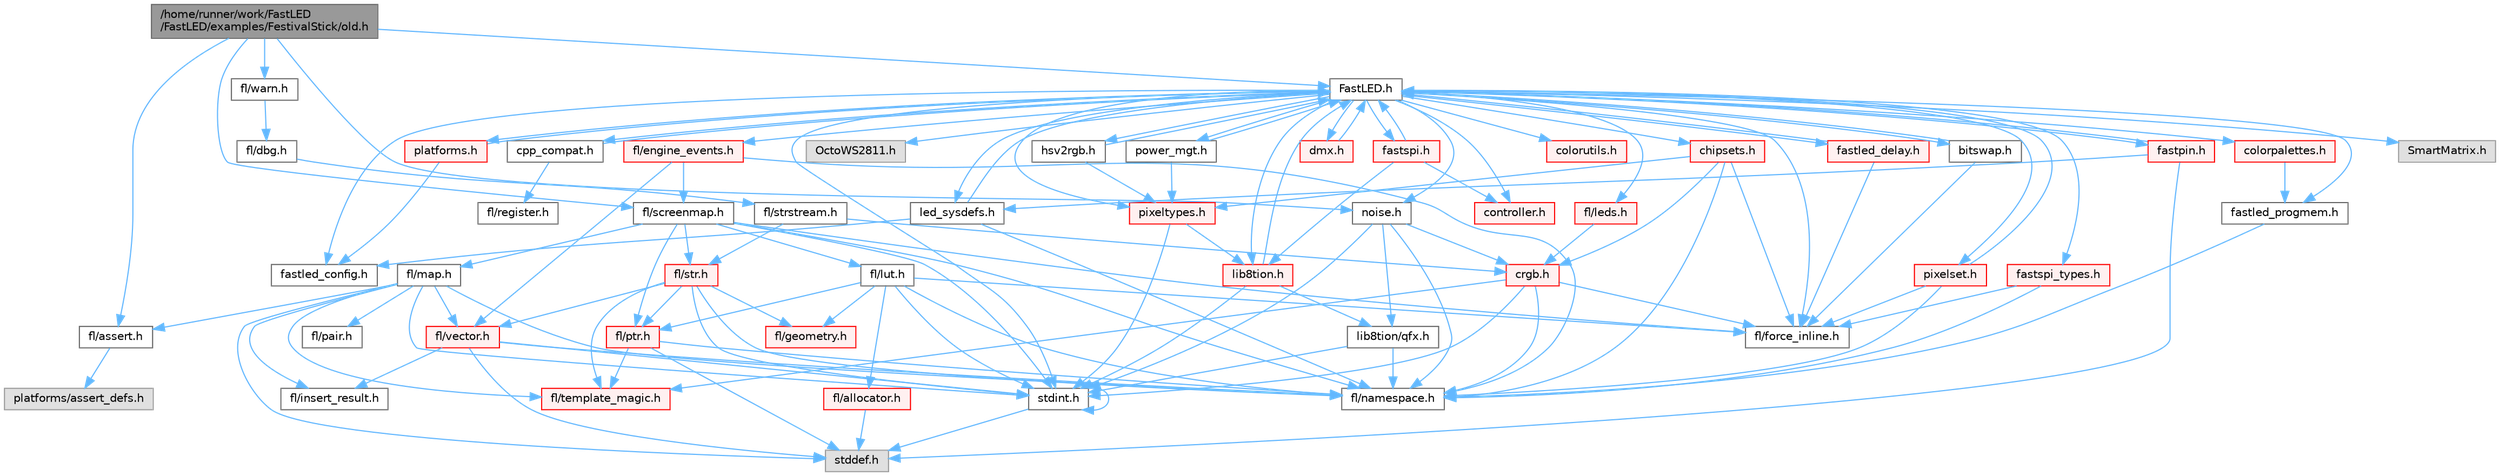 digraph "/home/runner/work/FastLED/FastLED/examples/FestivalStick/old.h"
{
 // INTERACTIVE_SVG=YES
 // LATEX_PDF_SIZE
  bgcolor="transparent";
  edge [fontname=Helvetica,fontsize=10,labelfontname=Helvetica,labelfontsize=10];
  node [fontname=Helvetica,fontsize=10,shape=box,height=0.2,width=0.4];
  Node1 [id="Node000001",label="/home/runner/work/FastLED\l/FastLED/examples/FestivalStick/old.h",height=0.2,width=0.4,color="gray40", fillcolor="grey60", style="filled", fontcolor="black",tooltip=" "];
  Node1 -> Node2 [id="edge1_Node000001_Node000002",color="steelblue1",style="solid",tooltip=" "];
  Node2 [id="Node000002",label="fl/assert.h",height=0.2,width=0.4,color="grey40", fillcolor="white", style="filled",URL="$dc/da7/assert_8h.html",tooltip=" "];
  Node2 -> Node3 [id="edge2_Node000002_Node000003",color="steelblue1",style="solid",tooltip=" "];
  Node3 [id="Node000003",label="platforms/assert_defs.h",height=0.2,width=0.4,color="grey60", fillcolor="#E0E0E0", style="filled",tooltip=" "];
  Node1 -> Node4 [id="edge3_Node000001_Node000004",color="steelblue1",style="solid",tooltip=" "];
  Node4 [id="Node000004",label="fl/screenmap.h",height=0.2,width=0.4,color="grey40", fillcolor="white", style="filled",URL="$d7/d97/screenmap_8h.html",tooltip=" "];
  Node4 -> Node5 [id="edge4_Node000004_Node000005",color="steelblue1",style="solid",tooltip=" "];
  Node5 [id="Node000005",label="stdint.h",height=0.2,width=0.4,color="grey40", fillcolor="white", style="filled",URL="$df/dd8/stdint_8h.html",tooltip=" "];
  Node5 -> Node6 [id="edge5_Node000005_Node000006",color="steelblue1",style="solid",tooltip=" "];
  Node6 [id="Node000006",label="stddef.h",height=0.2,width=0.4,color="grey60", fillcolor="#E0E0E0", style="filled",tooltip=" "];
  Node5 -> Node5 [id="edge6_Node000005_Node000005",color="steelblue1",style="solid",tooltip=" "];
  Node4 -> Node7 [id="edge7_Node000004_Node000007",color="steelblue1",style="solid",tooltip=" "];
  Node7 [id="Node000007",label="fl/force_inline.h",height=0.2,width=0.4,color="grey40", fillcolor="white", style="filled",URL="$d4/d64/force__inline_8h.html",tooltip=" "];
  Node4 -> Node8 [id="edge8_Node000004_Node000008",color="steelblue1",style="solid",tooltip=" "];
  Node8 [id="Node000008",label="fl/lut.h",height=0.2,width=0.4,color="grey40", fillcolor="white", style="filled",URL="$db/d54/lut_8h.html",tooltip=" "];
  Node8 -> Node9 [id="edge9_Node000008_Node000009",color="steelblue1",style="solid",tooltip=" "];
  Node9 [id="Node000009",label="fl/allocator.h",height=0.2,width=0.4,color="red", fillcolor="#FFF0F0", style="filled",URL="$da/da9/allocator_8h.html",tooltip=" "];
  Node9 -> Node6 [id="edge10_Node000009_Node000006",color="steelblue1",style="solid",tooltip=" "];
  Node8 -> Node7 [id="edge11_Node000008_Node000007",color="steelblue1",style="solid",tooltip=" "];
  Node8 -> Node19 [id="edge12_Node000008_Node000019",color="steelblue1",style="solid",tooltip=" "];
  Node19 [id="Node000019",label="fl/ptr.h",height=0.2,width=0.4,color="red", fillcolor="#FFF0F0", style="filled",URL="$dd/d98/ptr_8h.html",tooltip=" "];
  Node19 -> Node6 [id="edge13_Node000019_Node000006",color="steelblue1",style="solid",tooltip=" "];
  Node19 -> Node18 [id="edge14_Node000019_Node000018",color="steelblue1",style="solid",tooltip=" "];
  Node18 [id="Node000018",label="fl/namespace.h",height=0.2,width=0.4,color="grey40", fillcolor="white", style="filled",URL="$df/d2a/namespace_8h.html",tooltip="Implements the FastLED namespace macros."];
  Node19 -> Node23 [id="edge15_Node000019_Node000023",color="steelblue1",style="solid",tooltip=" "];
  Node23 [id="Node000023",label="fl/template_magic.h",height=0.2,width=0.4,color="red", fillcolor="#FFF0F0", style="filled",URL="$d8/d0c/template__magic_8h.html",tooltip=" "];
  Node8 -> Node5 [id="edge16_Node000008_Node000005",color="steelblue1",style="solid",tooltip=" "];
  Node8 -> Node13 [id="edge17_Node000008_Node000013",color="steelblue1",style="solid",tooltip=" "];
  Node13 [id="Node000013",label="fl/geometry.h",height=0.2,width=0.4,color="red", fillcolor="#FFF0F0", style="filled",URL="$d4/d67/geometry_8h.html",tooltip=" "];
  Node8 -> Node18 [id="edge18_Node000008_Node000018",color="steelblue1",style="solid",tooltip=" "];
  Node4 -> Node19 [id="edge19_Node000004_Node000019",color="steelblue1",style="solid",tooltip=" "];
  Node4 -> Node29 [id="edge20_Node000004_Node000029",color="steelblue1",style="solid",tooltip=" "];
  Node29 [id="Node000029",label="fl/map.h",height=0.2,width=0.4,color="grey40", fillcolor="white", style="filled",URL="$dc/db7/map_8h.html",tooltip=" "];
  Node29 -> Node6 [id="edge21_Node000029_Node000006",color="steelblue1",style="solid",tooltip=" "];
  Node29 -> Node5 [id="edge22_Node000029_Node000005",color="steelblue1",style="solid",tooltip=" "];
  Node29 -> Node2 [id="edge23_Node000029_Node000002",color="steelblue1",style="solid",tooltip=" "];
  Node29 -> Node27 [id="edge24_Node000029_Node000027",color="steelblue1",style="solid",tooltip=" "];
  Node27 [id="Node000027",label="fl/insert_result.h",height=0.2,width=0.4,color="grey40", fillcolor="white", style="filled",URL="$d1/d22/insert__result_8h.html",tooltip=" "];
  Node29 -> Node18 [id="edge25_Node000029_Node000018",color="steelblue1",style="solid",tooltip=" "];
  Node29 -> Node30 [id="edge26_Node000029_Node000030",color="steelblue1",style="solid",tooltip=" "];
  Node30 [id="Node000030",label="fl/pair.h",height=0.2,width=0.4,color="grey40", fillcolor="white", style="filled",URL="$d3/d41/pair_8h.html",tooltip=" "];
  Node29 -> Node23 [id="edge27_Node000029_Node000023",color="steelblue1",style="solid",tooltip=" "];
  Node29 -> Node25 [id="edge28_Node000029_Node000025",color="steelblue1",style="solid",tooltip=" "];
  Node25 [id="Node000025",label="fl/vector.h",height=0.2,width=0.4,color="red", fillcolor="#FFF0F0", style="filled",URL="$d6/d68/vector_8h.html",tooltip=" "];
  Node25 -> Node6 [id="edge29_Node000025_Node000006",color="steelblue1",style="solid",tooltip=" "];
  Node25 -> Node5 [id="edge30_Node000025_Node000005",color="steelblue1",style="solid",tooltip=" "];
  Node25 -> Node27 [id="edge31_Node000025_Node000027",color="steelblue1",style="solid",tooltip=" "];
  Node25 -> Node18 [id="edge32_Node000025_Node000018",color="steelblue1",style="solid",tooltip=" "];
  Node4 -> Node18 [id="edge33_Node000004_Node000018",color="steelblue1",style="solid",tooltip=" "];
  Node4 -> Node12 [id="edge34_Node000004_Node000012",color="steelblue1",style="solid",tooltip=" "];
  Node12 [id="Node000012",label="fl/str.h",height=0.2,width=0.4,color="red", fillcolor="#FFF0F0", style="filled",URL="$d1/d93/str_8h.html",tooltip=" "];
  Node12 -> Node5 [id="edge35_Node000012_Node000005",color="steelblue1",style="solid",tooltip=" "];
  Node12 -> Node13 [id="edge36_Node000012_Node000013",color="steelblue1",style="solid",tooltip=" "];
  Node12 -> Node18 [id="edge37_Node000012_Node000018",color="steelblue1",style="solid",tooltip=" "];
  Node12 -> Node19 [id="edge38_Node000012_Node000019",color="steelblue1",style="solid",tooltip=" "];
  Node12 -> Node23 [id="edge39_Node000012_Node000023",color="steelblue1",style="solid",tooltip=" "];
  Node12 -> Node25 [id="edge40_Node000012_Node000025",color="steelblue1",style="solid",tooltip=" "];
  Node1 -> Node31 [id="edge41_Node000001_Node000031",color="steelblue1",style="solid",tooltip=" "];
  Node31 [id="Node000031",label="fl/warn.h",height=0.2,width=0.4,color="grey40", fillcolor="white", style="filled",URL="$de/d77/warn_8h.html",tooltip=" "];
  Node31 -> Node32 [id="edge42_Node000031_Node000032",color="steelblue1",style="solid",tooltip=" "];
  Node32 [id="Node000032",label="fl/dbg.h",height=0.2,width=0.4,color="grey40", fillcolor="white", style="filled",URL="$d6/d01/dbg_8h.html",tooltip=" "];
  Node32 -> Node33 [id="edge43_Node000032_Node000033",color="steelblue1",style="solid",tooltip=" "];
  Node33 [id="Node000033",label="fl/strstream.h",height=0.2,width=0.4,color="grey40", fillcolor="white", style="filled",URL="$d8/d00/strstream_8h.html",tooltip=" "];
  Node33 -> Node34 [id="edge44_Node000033_Node000034",color="steelblue1",style="solid",tooltip=" "];
  Node34 [id="Node000034",label="crgb.h",height=0.2,width=0.4,color="red", fillcolor="#FFF0F0", style="filled",URL="$db/dd1/crgb_8h.html",tooltip="Defines the red, green, and blue (RGB) pixel struct."];
  Node34 -> Node5 [id="edge45_Node000034_Node000005",color="steelblue1",style="solid",tooltip=" "];
  Node34 -> Node18 [id="edge46_Node000034_Node000018",color="steelblue1",style="solid",tooltip=" "];
  Node34 -> Node7 [id="edge47_Node000034_Node000007",color="steelblue1",style="solid",tooltip=" "];
  Node34 -> Node23 [id="edge48_Node000034_Node000023",color="steelblue1",style="solid",tooltip=" "];
  Node33 -> Node12 [id="edge49_Node000033_Node000012",color="steelblue1",style="solid",tooltip=" "];
  Node1 -> Node38 [id="edge50_Node000001_Node000038",color="steelblue1",style="solid",tooltip=" "];
  Node38 [id="Node000038",label="noise.h",height=0.2,width=0.4,color="grey40", fillcolor="white", style="filled",URL="$d1/d31/noise_8h.html",tooltip="Functions to generate and fill arrays with noise."];
  Node38 -> Node5 [id="edge51_Node000038_Node000005",color="steelblue1",style="solid",tooltip=" "];
  Node38 -> Node34 [id="edge52_Node000038_Node000034",color="steelblue1",style="solid",tooltip=" "];
  Node38 -> Node18 [id="edge53_Node000038_Node000018",color="steelblue1",style="solid",tooltip=" "];
  Node38 -> Node39 [id="edge54_Node000038_Node000039",color="steelblue1",style="solid",tooltip=" "];
  Node39 [id="Node000039",label="lib8tion/qfx.h",height=0.2,width=0.4,color="grey40", fillcolor="white", style="filled",URL="$d2/d19/qfx_8h.html",tooltip=" "];
  Node39 -> Node5 [id="edge55_Node000039_Node000005",color="steelblue1",style="solid",tooltip=" "];
  Node39 -> Node18 [id="edge56_Node000039_Node000018",color="steelblue1",style="solid",tooltip=" "];
  Node1 -> Node40 [id="edge57_Node000001_Node000040",color="steelblue1",style="solid",tooltip=" "];
  Node40 [id="Node000040",label="FastLED.h",height=0.2,width=0.4,color="grey40", fillcolor="white", style="filled",URL="$db/d97/_fast_l_e_d_8h.html",tooltip="central include file for FastLED, defines the CFastLED class/object"];
  Node40 -> Node5 [id="edge58_Node000040_Node000005",color="steelblue1",style="solid",tooltip=" "];
  Node40 -> Node41 [id="edge59_Node000040_Node000041",color="steelblue1",style="solid",tooltip=" "];
  Node41 [id="Node000041",label="SmartMatrix.h",height=0.2,width=0.4,color="grey60", fillcolor="#E0E0E0", style="filled",tooltip=" "];
  Node40 -> Node42 [id="edge60_Node000040_Node000042",color="steelblue1",style="solid",tooltip=" "];
  Node42 [id="Node000042",label="OctoWS2811.h",height=0.2,width=0.4,color="grey60", fillcolor="#E0E0E0", style="filled",tooltip=" "];
  Node40 -> Node7 [id="edge61_Node000040_Node000007",color="steelblue1",style="solid",tooltip=" "];
  Node40 -> Node43 [id="edge62_Node000040_Node000043",color="steelblue1",style="solid",tooltip=" "];
  Node43 [id="Node000043",label="cpp_compat.h",height=0.2,width=0.4,color="grey40", fillcolor="white", style="filled",URL="$d9/d13/cpp__compat_8h.html",tooltip="Compatibility functions based on C++ version."];
  Node43 -> Node40 [id="edge63_Node000043_Node000040",color="steelblue1",style="solid",tooltip=" "];
  Node43 -> Node44 [id="edge64_Node000043_Node000044",color="steelblue1",style="solid",tooltip=" "];
  Node44 [id="Node000044",label="fl/register.h",height=0.2,width=0.4,color="grey40", fillcolor="white", style="filled",URL="$df/d80/register_8h.html",tooltip=" "];
  Node40 -> Node45 [id="edge65_Node000040_Node000045",color="steelblue1",style="solid",tooltip=" "];
  Node45 [id="Node000045",label="fastled_config.h",height=0.2,width=0.4,color="grey40", fillcolor="white", style="filled",URL="$d5/d11/fastled__config_8h.html",tooltip="Contains definitions that can be used to configure FastLED at compile time."];
  Node40 -> Node46 [id="edge66_Node000040_Node000046",color="steelblue1",style="solid",tooltip=" "];
  Node46 [id="Node000046",label="led_sysdefs.h",height=0.2,width=0.4,color="grey40", fillcolor="white", style="filled",URL="$d9/d3e/led__sysdefs_8h.html",tooltip="Determines which platform system definitions to include."];
  Node46 -> Node40 [id="edge67_Node000046_Node000040",color="steelblue1",style="solid",tooltip=" "];
  Node46 -> Node45 [id="edge68_Node000046_Node000045",color="steelblue1",style="solid",tooltip=" "];
  Node46 -> Node18 [id="edge69_Node000046_Node000018",color="steelblue1",style="solid",tooltip=" "];
  Node40 -> Node47 [id="edge70_Node000040_Node000047",color="steelblue1",style="solid",tooltip=" "];
  Node47 [id="Node000047",label="fastled_delay.h",height=0.2,width=0.4,color="red", fillcolor="#FFF0F0", style="filled",URL="$d0/da8/fastled__delay_8h.html",tooltip="Utility functions and classes for managing delay cycles."];
  Node47 -> Node40 [id="edge71_Node000047_Node000040",color="steelblue1",style="solid",tooltip=" "];
  Node47 -> Node7 [id="edge72_Node000047_Node000007",color="steelblue1",style="solid",tooltip=" "];
  Node40 -> Node49 [id="edge73_Node000040_Node000049",color="steelblue1",style="solid",tooltip=" "];
  Node49 [id="Node000049",label="bitswap.h",height=0.2,width=0.4,color="grey40", fillcolor="white", style="filled",URL="$de/ded/bitswap_8h.html",tooltip="Functions for doing a rotation of bits/bytes used by parallel output."];
  Node49 -> Node40 [id="edge74_Node000049_Node000040",color="steelblue1",style="solid",tooltip=" "];
  Node49 -> Node7 [id="edge75_Node000049_Node000007",color="steelblue1",style="solid",tooltip=" "];
  Node40 -> Node50 [id="edge76_Node000040_Node000050",color="steelblue1",style="solid",tooltip=" "];
  Node50 [id="Node000050",label="controller.h",height=0.2,width=0.4,color="red", fillcolor="#FFF0F0", style="filled",URL="$d2/dd9/controller_8h.html",tooltip="deprecated: base definitions used by led controllers for writing out led data"];
  Node40 -> Node74 [id="edge77_Node000040_Node000074",color="steelblue1",style="solid",tooltip=" "];
  Node74 [id="Node000074",label="fastpin.h",height=0.2,width=0.4,color="red", fillcolor="#FFF0F0", style="filled",URL="$db/d65/fastpin_8h.html",tooltip="Class base definitions for defining fast pin access."];
  Node74 -> Node40 [id="edge78_Node000074_Node000040",color="steelblue1",style="solid",tooltip=" "];
  Node74 -> Node46 [id="edge79_Node000074_Node000046",color="steelblue1",style="solid",tooltip=" "];
  Node74 -> Node6 [id="edge80_Node000074_Node000006",color="steelblue1",style="solid",tooltip=" "];
  Node40 -> Node75 [id="edge81_Node000040_Node000075",color="steelblue1",style="solid",tooltip=" "];
  Node75 [id="Node000075",label="fastspi_types.h",height=0.2,width=0.4,color="red", fillcolor="#FFF0F0", style="filled",URL="$d2/ddb/fastspi__types_8h.html",tooltip="Data types and constants used by SPI interfaces."];
  Node75 -> Node7 [id="edge82_Node000075_Node000007",color="steelblue1",style="solid",tooltip=" "];
  Node75 -> Node18 [id="edge83_Node000075_Node000018",color="steelblue1",style="solid",tooltip=" "];
  Node40 -> Node76 [id="edge84_Node000040_Node000076",color="steelblue1",style="solid",tooltip=" "];
  Node76 [id="Node000076",label="dmx.h",height=0.2,width=0.4,color="red", fillcolor="#FFF0F0", style="filled",URL="$d3/de1/dmx_8h.html",tooltip="Defines the DMX512-based LED controllers."];
  Node76 -> Node40 [id="edge85_Node000076_Node000040",color="steelblue1",style="solid",tooltip=" "];
  Node40 -> Node79 [id="edge86_Node000040_Node000079",color="steelblue1",style="solid",tooltip=" "];
  Node79 [id="Node000079",label="platforms.h",height=0.2,width=0.4,color="red", fillcolor="#FFF0F0", style="filled",URL="$da/dc9/platforms_8h.html",tooltip="Determines which platforms headers to include."];
  Node79 -> Node40 [id="edge87_Node000079_Node000040",color="steelblue1",style="solid",tooltip=" "];
  Node79 -> Node45 [id="edge88_Node000079_Node000045",color="steelblue1",style="solid",tooltip=" "];
  Node40 -> Node81 [id="edge89_Node000040_Node000081",color="steelblue1",style="solid",tooltip=" "];
  Node81 [id="Node000081",label="fastled_progmem.h",height=0.2,width=0.4,color="grey40", fillcolor="white", style="filled",URL="$df/dab/fastled__progmem_8h.html",tooltip="Wrapper definitions to allow seamless use of PROGMEM in environments that have it."];
  Node81 -> Node18 [id="edge90_Node000081_Node000018",color="steelblue1",style="solid",tooltip=" "];
  Node40 -> Node53 [id="edge91_Node000040_Node000053",color="steelblue1",style="solid",tooltip=" "];
  Node53 [id="Node000053",label="lib8tion.h",height=0.2,width=0.4,color="red", fillcolor="#FFF0F0", style="filled",URL="$df/da5/lib8tion_8h.html",tooltip="Fast, efficient 8-bit math functions specifically designed for high-performance LED programming."];
  Node53 -> Node40 [id="edge92_Node000053_Node000040",color="steelblue1",style="solid",tooltip=" "];
  Node53 -> Node5 [id="edge93_Node000053_Node000005",color="steelblue1",style="solid",tooltip=" "];
  Node53 -> Node39 [id="edge94_Node000053_Node000039",color="steelblue1",style="solid",tooltip=" "];
  Node40 -> Node52 [id="edge95_Node000040_Node000052",color="steelblue1",style="solid",tooltip=" "];
  Node52 [id="Node000052",label="pixeltypes.h",height=0.2,width=0.4,color="red", fillcolor="#FFF0F0", style="filled",URL="$d2/dba/pixeltypes_8h.html",tooltip="Includes defintions for RGB and HSV pixels."];
  Node52 -> Node5 [id="edge96_Node000052_Node000005",color="steelblue1",style="solid",tooltip=" "];
  Node52 -> Node53 [id="edge97_Node000052_Node000053",color="steelblue1",style="solid",tooltip=" "];
  Node40 -> Node82 [id="edge98_Node000040_Node000082",color="steelblue1",style="solid",tooltip=" "];
  Node82 [id="Node000082",label="hsv2rgb.h",height=0.2,width=0.4,color="grey40", fillcolor="white", style="filled",URL="$de/d9a/hsv2rgb_8h.html",tooltip="Functions to convert from the HSV colorspace to the RGB colorspace."];
  Node82 -> Node40 [id="edge99_Node000082_Node000040",color="steelblue1",style="solid",tooltip=" "];
  Node82 -> Node52 [id="edge100_Node000082_Node000052",color="steelblue1",style="solid",tooltip=" "];
  Node40 -> Node83 [id="edge101_Node000040_Node000083",color="steelblue1",style="solid",tooltip=" "];
  Node83 [id="Node000083",label="colorutils.h",height=0.2,width=0.4,color="red", fillcolor="#FFF0F0", style="filled",URL="$d1/dfb/colorutils_8h.html",tooltip=" "];
  Node40 -> Node88 [id="edge102_Node000040_Node000088",color="steelblue1",style="solid",tooltip=" "];
  Node88 [id="Node000088",label="pixelset.h",height=0.2,width=0.4,color="red", fillcolor="#FFF0F0", style="filled",URL="$d4/d46/pixelset_8h.html",tooltip="Declares classes for managing logical groups of LEDs."];
  Node88 -> Node7 [id="edge103_Node000088_Node000007",color="steelblue1",style="solid",tooltip=" "];
  Node88 -> Node18 [id="edge104_Node000088_Node000018",color="steelblue1",style="solid",tooltip=" "];
  Node88 -> Node40 [id="edge105_Node000088_Node000040",color="steelblue1",style="solid",tooltip=" "];
  Node40 -> Node89 [id="edge106_Node000040_Node000089",color="steelblue1",style="solid",tooltip=" "];
  Node89 [id="Node000089",label="colorpalettes.h",height=0.2,width=0.4,color="red", fillcolor="#FFF0F0", style="filled",URL="$dc/dcc/colorpalettes_8h.html",tooltip="Declarations for the predefined color palettes supplied by FastLED."];
  Node89 -> Node81 [id="edge107_Node000089_Node000081",color="steelblue1",style="solid",tooltip=" "];
  Node40 -> Node38 [id="edge108_Node000040_Node000038",color="steelblue1",style="solid",tooltip=" "];
  Node40 -> Node90 [id="edge109_Node000040_Node000090",color="steelblue1",style="solid",tooltip=" "];
  Node90 [id="Node000090",label="power_mgt.h",height=0.2,width=0.4,color="grey40", fillcolor="white", style="filled",URL="$dc/d5b/power__mgt_8h.html",tooltip="Functions to limit the power used by FastLED."];
  Node90 -> Node40 [id="edge110_Node000090_Node000040",color="steelblue1",style="solid",tooltip=" "];
  Node90 -> Node52 [id="edge111_Node000090_Node000052",color="steelblue1",style="solid",tooltip=" "];
  Node40 -> Node91 [id="edge112_Node000040_Node000091",color="steelblue1",style="solid",tooltip=" "];
  Node91 [id="Node000091",label="fastspi.h",height=0.2,width=0.4,color="red", fillcolor="#FFF0F0", style="filled",URL="$d6/ddc/fastspi_8h.html",tooltip="Serial peripheral interface (SPI) definitions per platform."];
  Node91 -> Node40 [id="edge113_Node000091_Node000040",color="steelblue1",style="solid",tooltip=" "];
  Node91 -> Node50 [id="edge114_Node000091_Node000050",color="steelblue1",style="solid",tooltip=" "];
  Node91 -> Node53 [id="edge115_Node000091_Node000053",color="steelblue1",style="solid",tooltip=" "];
  Node40 -> Node93 [id="edge116_Node000040_Node000093",color="steelblue1",style="solid",tooltip=" "];
  Node93 [id="Node000093",label="chipsets.h",height=0.2,width=0.4,color="red", fillcolor="#FFF0F0", style="filled",URL="$db/d66/chipsets_8h.html",tooltip="Contains the bulk of the definitions for the various LED chipsets supported."];
  Node93 -> Node52 [id="edge117_Node000093_Node000052",color="steelblue1",style="solid",tooltip=" "];
  Node93 -> Node7 [id="edge118_Node000093_Node000007",color="steelblue1",style="solid",tooltip=" "];
  Node93 -> Node34 [id="edge119_Node000093_Node000034",color="steelblue1",style="solid",tooltip=" "];
  Node93 -> Node18 [id="edge120_Node000093_Node000018",color="steelblue1",style="solid",tooltip=" "];
  Node40 -> Node69 [id="edge121_Node000040_Node000069",color="steelblue1",style="solid",tooltip=" "];
  Node69 [id="Node000069",label="fl/engine_events.h",height=0.2,width=0.4,color="red", fillcolor="#FFF0F0", style="filled",URL="$db/dc0/engine__events_8h.html",tooltip=" "];
  Node69 -> Node18 [id="edge122_Node000069_Node000018",color="steelblue1",style="solid",tooltip=" "];
  Node69 -> Node4 [id="edge123_Node000069_Node000004",color="steelblue1",style="solid",tooltip=" "];
  Node69 -> Node25 [id="edge124_Node000069_Node000025",color="steelblue1",style="solid",tooltip=" "];
  Node40 -> Node94 [id="edge125_Node000040_Node000094",color="steelblue1",style="solid",tooltip=" "];
  Node94 [id="Node000094",label="fl/leds.h",height=0.2,width=0.4,color="red", fillcolor="#FFF0F0", style="filled",URL="$da/d78/leds_8h.html",tooltip=" "];
  Node94 -> Node34 [id="edge126_Node000094_Node000034",color="steelblue1",style="solid",tooltip=" "];
}
